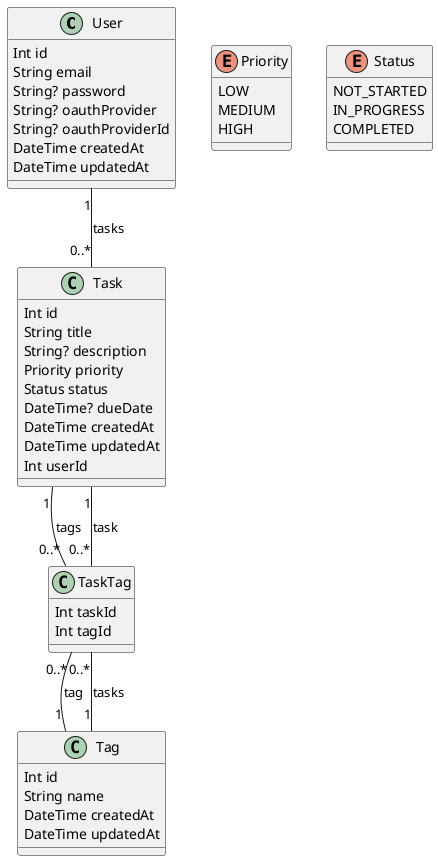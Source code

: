 @startuml
!define RECTANGLE class

RECTANGLE User {
  Int id
  String email
  String? password
  String? oauthProvider
  String? oauthProviderId
  DateTime createdAt
  DateTime updatedAt
}

RECTANGLE Task {
  Int id
  String title
  String? description
  Priority priority
  Status status
  DateTime? dueDate
  DateTime createdAt
  DateTime updatedAt
  Int userId
}

RECTANGLE Tag {
  Int id
  String name
  DateTime createdAt
  DateTime updatedAt
}

RECTANGLE TaskTag {
  Int taskId
  Int tagId
}

enum Priority {
  LOW
  MEDIUM
  HIGH
}

enum Status {
  NOT_STARTED
  IN_PROGRESS
  COMPLETED
}


User "1" -- "0..*" Task : tasks
Task "1" -- "0..*" TaskTag : tags
Tag "1" -- "0..*" TaskTag : tasks
TaskTag "0..*" -- "1" Task : task
TaskTag "0..*" -- "1" Tag : tag

@enduml